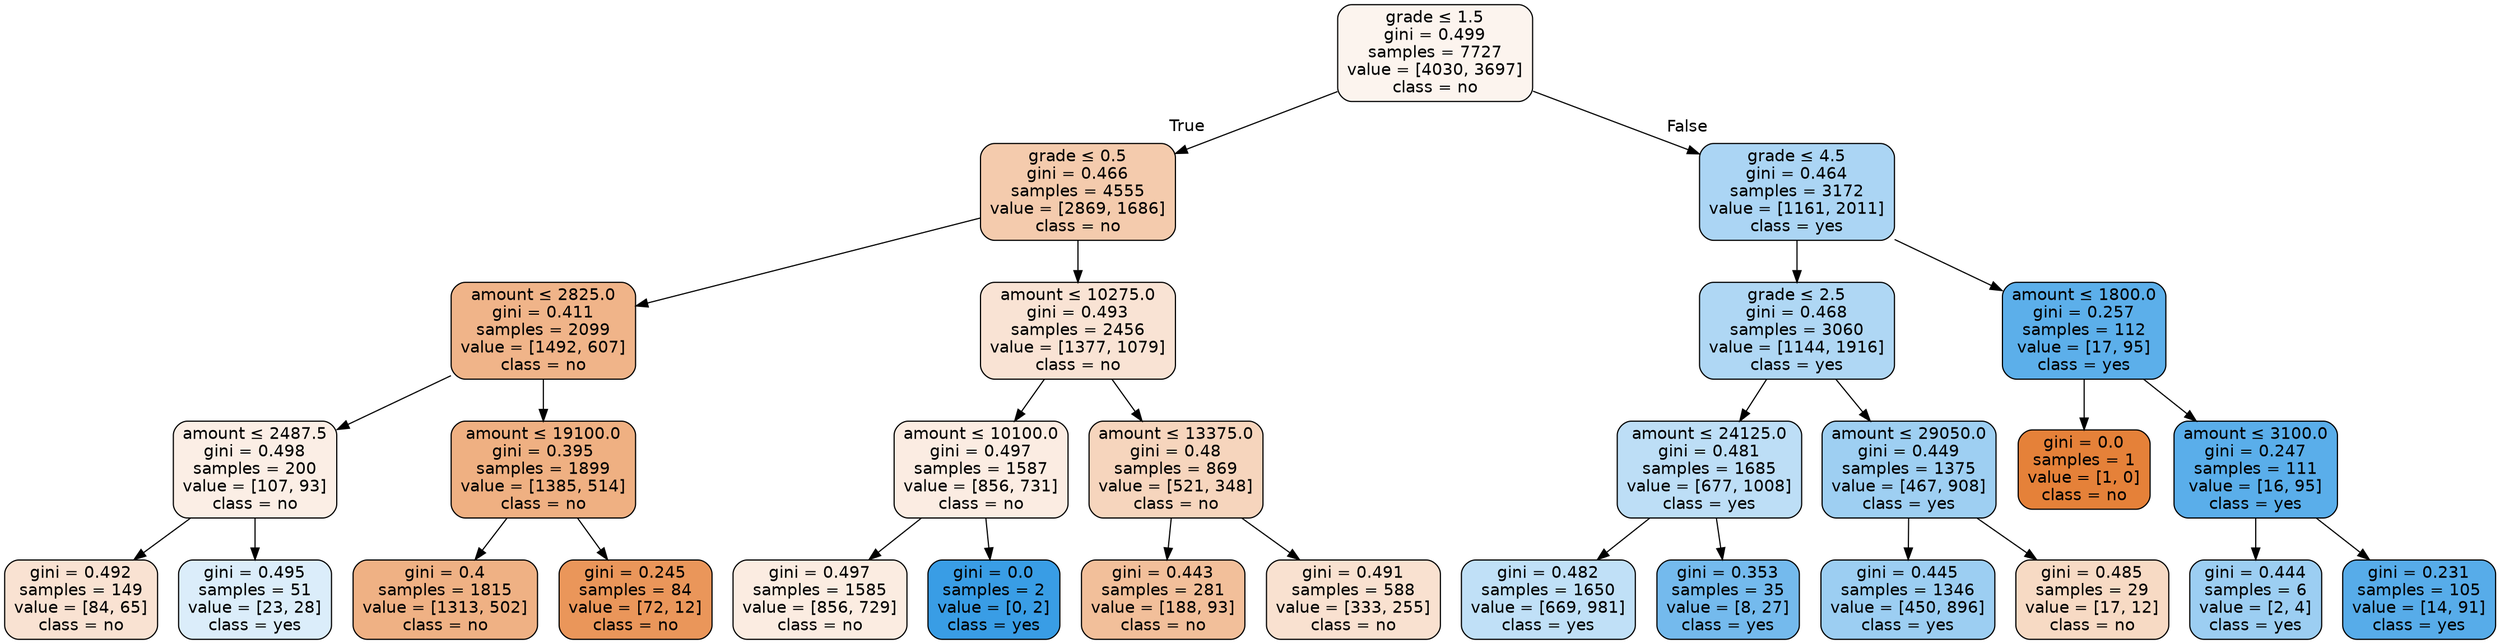 digraph Tree {
node [shape=box, style="filled, rounded", color="black", fontname=helvetica] ;
edge [fontname=helvetica] ;
0 [label=<grade &le; 1.5<br/>gini = 0.499<br/>samples = 7727<br/>value = [4030, 3697]<br/>class = no>, fillcolor="#e5813915"] ;
1 [label=<grade &le; 0.5<br/>gini = 0.466<br/>samples = 4555<br/>value = [2869, 1686]<br/>class = no>, fillcolor="#e5813969"] ;
0 -> 1 [labeldistance=2.5, labelangle=45, headlabel="True"] ;
2 [label=<amount &le; 2825.0<br/>gini = 0.411<br/>samples = 2099<br/>value = [1492, 607]<br/>class = no>, fillcolor="#e5813997"] ;
1 -> 2 ;
3 [label=<amount &le; 2487.5<br/>gini = 0.498<br/>samples = 200<br/>value = [107, 93]<br/>class = no>, fillcolor="#e5813921"] ;
2 -> 3 ;
4 [label=<gini = 0.492<br/>samples = 149<br/>value = [84, 65]<br/>class = no>, fillcolor="#e581393a"] ;
3 -> 4 ;
5 [label=<gini = 0.495<br/>samples = 51<br/>value = [23, 28]<br/>class = yes>, fillcolor="#399de52e"] ;
3 -> 5 ;
6 [label=<amount &le; 19100.0<br/>gini = 0.395<br/>samples = 1899<br/>value = [1385, 514]<br/>class = no>, fillcolor="#e58139a0"] ;
2 -> 6 ;
7 [label=<gini = 0.4<br/>samples = 1815<br/>value = [1313, 502]<br/>class = no>, fillcolor="#e581399e"] ;
6 -> 7 ;
8 [label=<gini = 0.245<br/>samples = 84<br/>value = [72, 12]<br/>class = no>, fillcolor="#e58139d4"] ;
6 -> 8 ;
9 [label=<amount &le; 10275.0<br/>gini = 0.493<br/>samples = 2456<br/>value = [1377, 1079]<br/>class = no>, fillcolor="#e5813937"] ;
1 -> 9 ;
10 [label=<amount &le; 10100.0<br/>gini = 0.497<br/>samples = 1587<br/>value = [856, 731]<br/>class = no>, fillcolor="#e5813925"] ;
9 -> 10 ;
11 [label=<gini = 0.497<br/>samples = 1585<br/>value = [856, 729]<br/>class = no>, fillcolor="#e5813926"] ;
10 -> 11 ;
12 [label=<gini = 0.0<br/>samples = 2<br/>value = [0, 2]<br/>class = yes>, fillcolor="#399de5ff"] ;
10 -> 12 ;
13 [label=<amount &le; 13375.0<br/>gini = 0.48<br/>samples = 869<br/>value = [521, 348]<br/>class = no>, fillcolor="#e5813955"] ;
9 -> 13 ;
14 [label=<gini = 0.443<br/>samples = 281<br/>value = [188, 93]<br/>class = no>, fillcolor="#e5813981"] ;
13 -> 14 ;
15 [label=<gini = 0.491<br/>samples = 588<br/>value = [333, 255]<br/>class = no>, fillcolor="#e581393c"] ;
13 -> 15 ;
16 [label=<grade &le; 4.5<br/>gini = 0.464<br/>samples = 3172<br/>value = [1161, 2011]<br/>class = yes>, fillcolor="#399de56c"] ;
0 -> 16 [labeldistance=2.5, labelangle=-45, headlabel="False"] ;
17 [label=<grade &le; 2.5<br/>gini = 0.468<br/>samples = 3060<br/>value = [1144, 1916]<br/>class = yes>, fillcolor="#399de567"] ;
16 -> 17 ;
18 [label=<amount &le; 24125.0<br/>gini = 0.481<br/>samples = 1685<br/>value = [677, 1008]<br/>class = yes>, fillcolor="#399de554"] ;
17 -> 18 ;
19 [label=<gini = 0.482<br/>samples = 1650<br/>value = [669, 981]<br/>class = yes>, fillcolor="#399de551"] ;
18 -> 19 ;
20 [label=<gini = 0.353<br/>samples = 35<br/>value = [8, 27]<br/>class = yes>, fillcolor="#399de5b3"] ;
18 -> 20 ;
21 [label=<amount &le; 29050.0<br/>gini = 0.449<br/>samples = 1375<br/>value = [467, 908]<br/>class = yes>, fillcolor="#399de57c"] ;
17 -> 21 ;
22 [label=<gini = 0.445<br/>samples = 1346<br/>value = [450, 896]<br/>class = yes>, fillcolor="#399de57f"] ;
21 -> 22 ;
23 [label=<gini = 0.485<br/>samples = 29<br/>value = [17, 12]<br/>class = no>, fillcolor="#e581394b"] ;
21 -> 23 ;
24 [label=<amount &le; 1800.0<br/>gini = 0.257<br/>samples = 112<br/>value = [17, 95]<br/>class = yes>, fillcolor="#399de5d1"] ;
16 -> 24 ;
25 [label=<gini = 0.0<br/>samples = 1<br/>value = [1, 0]<br/>class = no>, fillcolor="#e58139ff"] ;
24 -> 25 ;
26 [label=<amount &le; 3100.0<br/>gini = 0.247<br/>samples = 111<br/>value = [16, 95]<br/>class = yes>, fillcolor="#399de5d4"] ;
24 -> 26 ;
27 [label=<gini = 0.444<br/>samples = 6<br/>value = [2, 4]<br/>class = yes>, fillcolor="#399de57f"] ;
26 -> 27 ;
28 [label=<gini = 0.231<br/>samples = 105<br/>value = [14, 91]<br/>class = yes>, fillcolor="#399de5d8"] ;
26 -> 28 ;
}